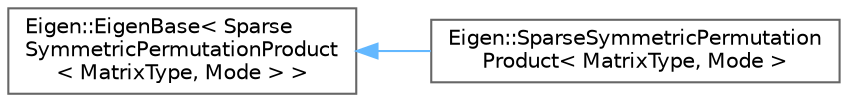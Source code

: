 digraph "类继承关系图"
{
 // LATEX_PDF_SIZE
  bgcolor="transparent";
  edge [fontname=Helvetica,fontsize=10,labelfontname=Helvetica,labelfontsize=10];
  node [fontname=Helvetica,fontsize=10,shape=box,height=0.2,width=0.4];
  rankdir="LR";
  Node0 [id="Node000000",label="Eigen::EigenBase\< Sparse\lSymmetricPermutationProduct\l\< MatrixType, Mode \> \>",height=0.2,width=0.4,color="grey40", fillcolor="white", style="filled",URL="$struct_eigen_1_1_eigen_base.html",tooltip=" "];
  Node0 -> Node1 [id="edge3890_Node000000_Node000001",dir="back",color="steelblue1",style="solid",tooltip=" "];
  Node1 [id="Node000001",label="Eigen::SparseSymmetricPermutation\lProduct\< MatrixType, Mode \>",height=0.2,width=0.4,color="grey40", fillcolor="white", style="filled",URL="$class_eigen_1_1_sparse_symmetric_permutation_product.html",tooltip=" "];
}
